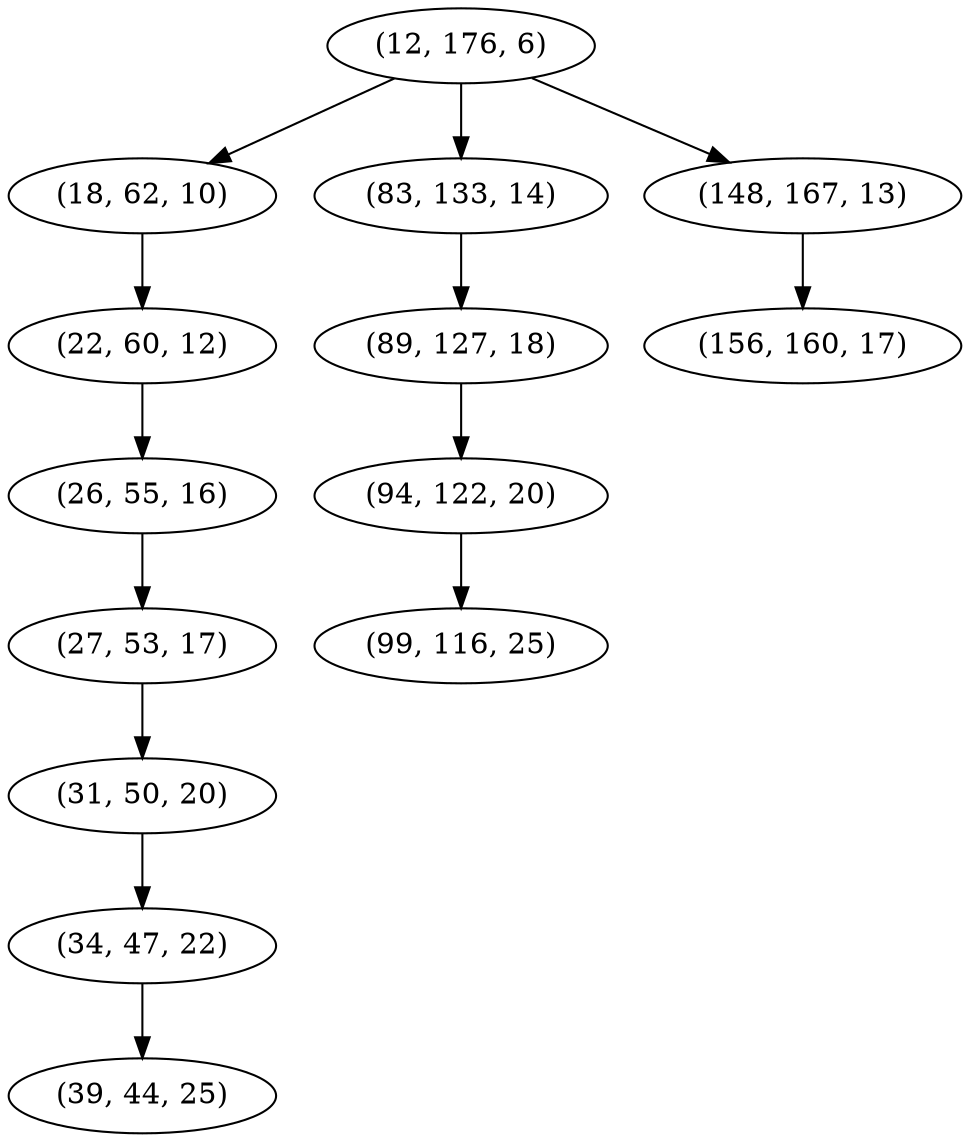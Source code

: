 digraph tree {
    "(12, 176, 6)";
    "(18, 62, 10)";
    "(22, 60, 12)";
    "(26, 55, 16)";
    "(27, 53, 17)";
    "(31, 50, 20)";
    "(34, 47, 22)";
    "(39, 44, 25)";
    "(83, 133, 14)";
    "(89, 127, 18)";
    "(94, 122, 20)";
    "(99, 116, 25)";
    "(148, 167, 13)";
    "(156, 160, 17)";
    "(12, 176, 6)" -> "(18, 62, 10)";
    "(12, 176, 6)" -> "(83, 133, 14)";
    "(12, 176, 6)" -> "(148, 167, 13)";
    "(18, 62, 10)" -> "(22, 60, 12)";
    "(22, 60, 12)" -> "(26, 55, 16)";
    "(26, 55, 16)" -> "(27, 53, 17)";
    "(27, 53, 17)" -> "(31, 50, 20)";
    "(31, 50, 20)" -> "(34, 47, 22)";
    "(34, 47, 22)" -> "(39, 44, 25)";
    "(83, 133, 14)" -> "(89, 127, 18)";
    "(89, 127, 18)" -> "(94, 122, 20)";
    "(94, 122, 20)" -> "(99, 116, 25)";
    "(148, 167, 13)" -> "(156, 160, 17)";
}
